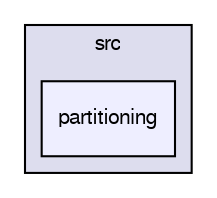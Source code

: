 digraph "partitioning" {
  compound=true
  node [ fontsize="10", fontname="FreeSans"];
  edge [ labelfontsize="10", labelfontname="FreeSans"];
  subgraph clusterdir_68267d1309a1af8e8297ef4c3efbcdba {
    graph [ bgcolor="#ddddee", pencolor="black", label="src" fontname="FreeSans", fontsize="10", URL="dir_68267d1309a1af8e8297ef4c3efbcdba.html"]
  dir_00ccf67abff72490ad1dcb48b159e5ee [shape=box, label="partitioning", style="filled", fillcolor="#eeeeff", pencolor="black", URL="dir_00ccf67abff72490ad1dcb48b159e5ee.html"];
  }
}
